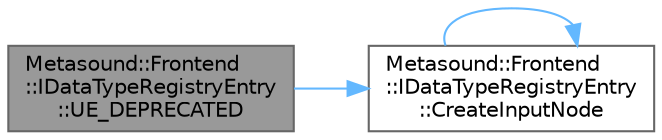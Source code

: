 digraph "Metasound::Frontend::IDataTypeRegistryEntry::UE_DEPRECATED"
{
 // INTERACTIVE_SVG=YES
 // LATEX_PDF_SIZE
  bgcolor="transparent";
  edge [fontname=Helvetica,fontsize=10,labelfontname=Helvetica,labelfontsize=10];
  node [fontname=Helvetica,fontsize=10,shape=box,height=0.2,width=0.4];
  rankdir="LR";
  Node1 [id="Node000001",label="Metasound::Frontend\l::IDataTypeRegistryEntry\l::UE_DEPRECATED",height=0.2,width=0.4,color="gray40", fillcolor="grey60", style="filled", fontcolor="black",tooltip="Create an input node."];
  Node1 -> Node2 [id="edge1_Node000001_Node000002",color="steelblue1",style="solid",tooltip=" "];
  Node2 [id="Node000002",label="Metasound::Frontend\l::IDataTypeRegistryEntry\l::CreateInputNode",height=0.2,width=0.4,color="grey40", fillcolor="white", style="filled",URL="$d1/dd1/classMetasound_1_1Frontend_1_1IDataTypeRegistryEntry.html#abcc5034f9b3ea5fc5350a8a343e0d101",tooltip="Create an input node."];
  Node2 -> Node2 [id="edge2_Node000002_Node000002",color="steelblue1",style="solid",tooltip=" "];
}
